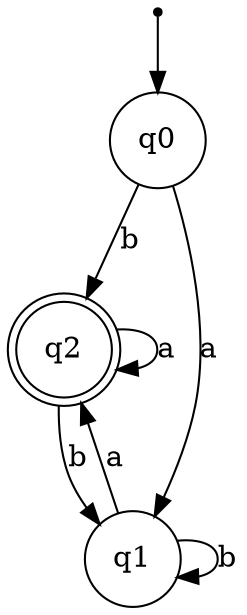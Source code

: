 digraph { 
        node [shape = doublecircle]; q2;
        node [shape = point  ]; initial; 
        node [shape = circle];
        initial->q0;
        
        q0->q1[label="a"]; q0->q2[label="b"];
        q1->q1[label="b"]; q1->q2[label="a"];
        q2->q1[label="b"]; q2->q2[label="a"];
      }      